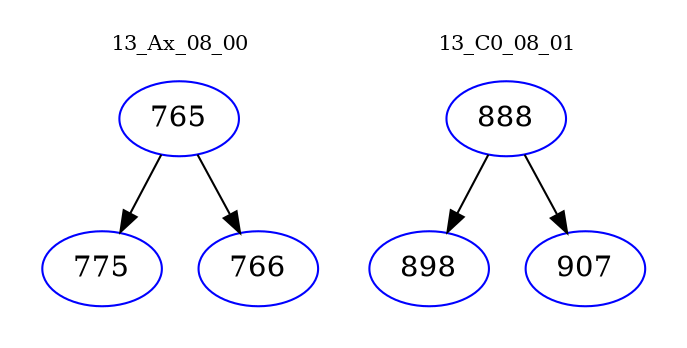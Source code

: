 digraph{
subgraph cluster_0 {
color = white
label = "13_Ax_08_00";
fontsize=10;
T0_765 [label="765", color="blue"]
T0_765 -> T0_775 [color="black"]
T0_775 [label="775", color="blue"]
T0_765 -> T0_766 [color="black"]
T0_766 [label="766", color="blue"]
}
subgraph cluster_1 {
color = white
label = "13_C0_08_01";
fontsize=10;
T1_888 [label="888", color="blue"]
T1_888 -> T1_898 [color="black"]
T1_898 [label="898", color="blue"]
T1_888 -> T1_907 [color="black"]
T1_907 [label="907", color="blue"]
}
}
